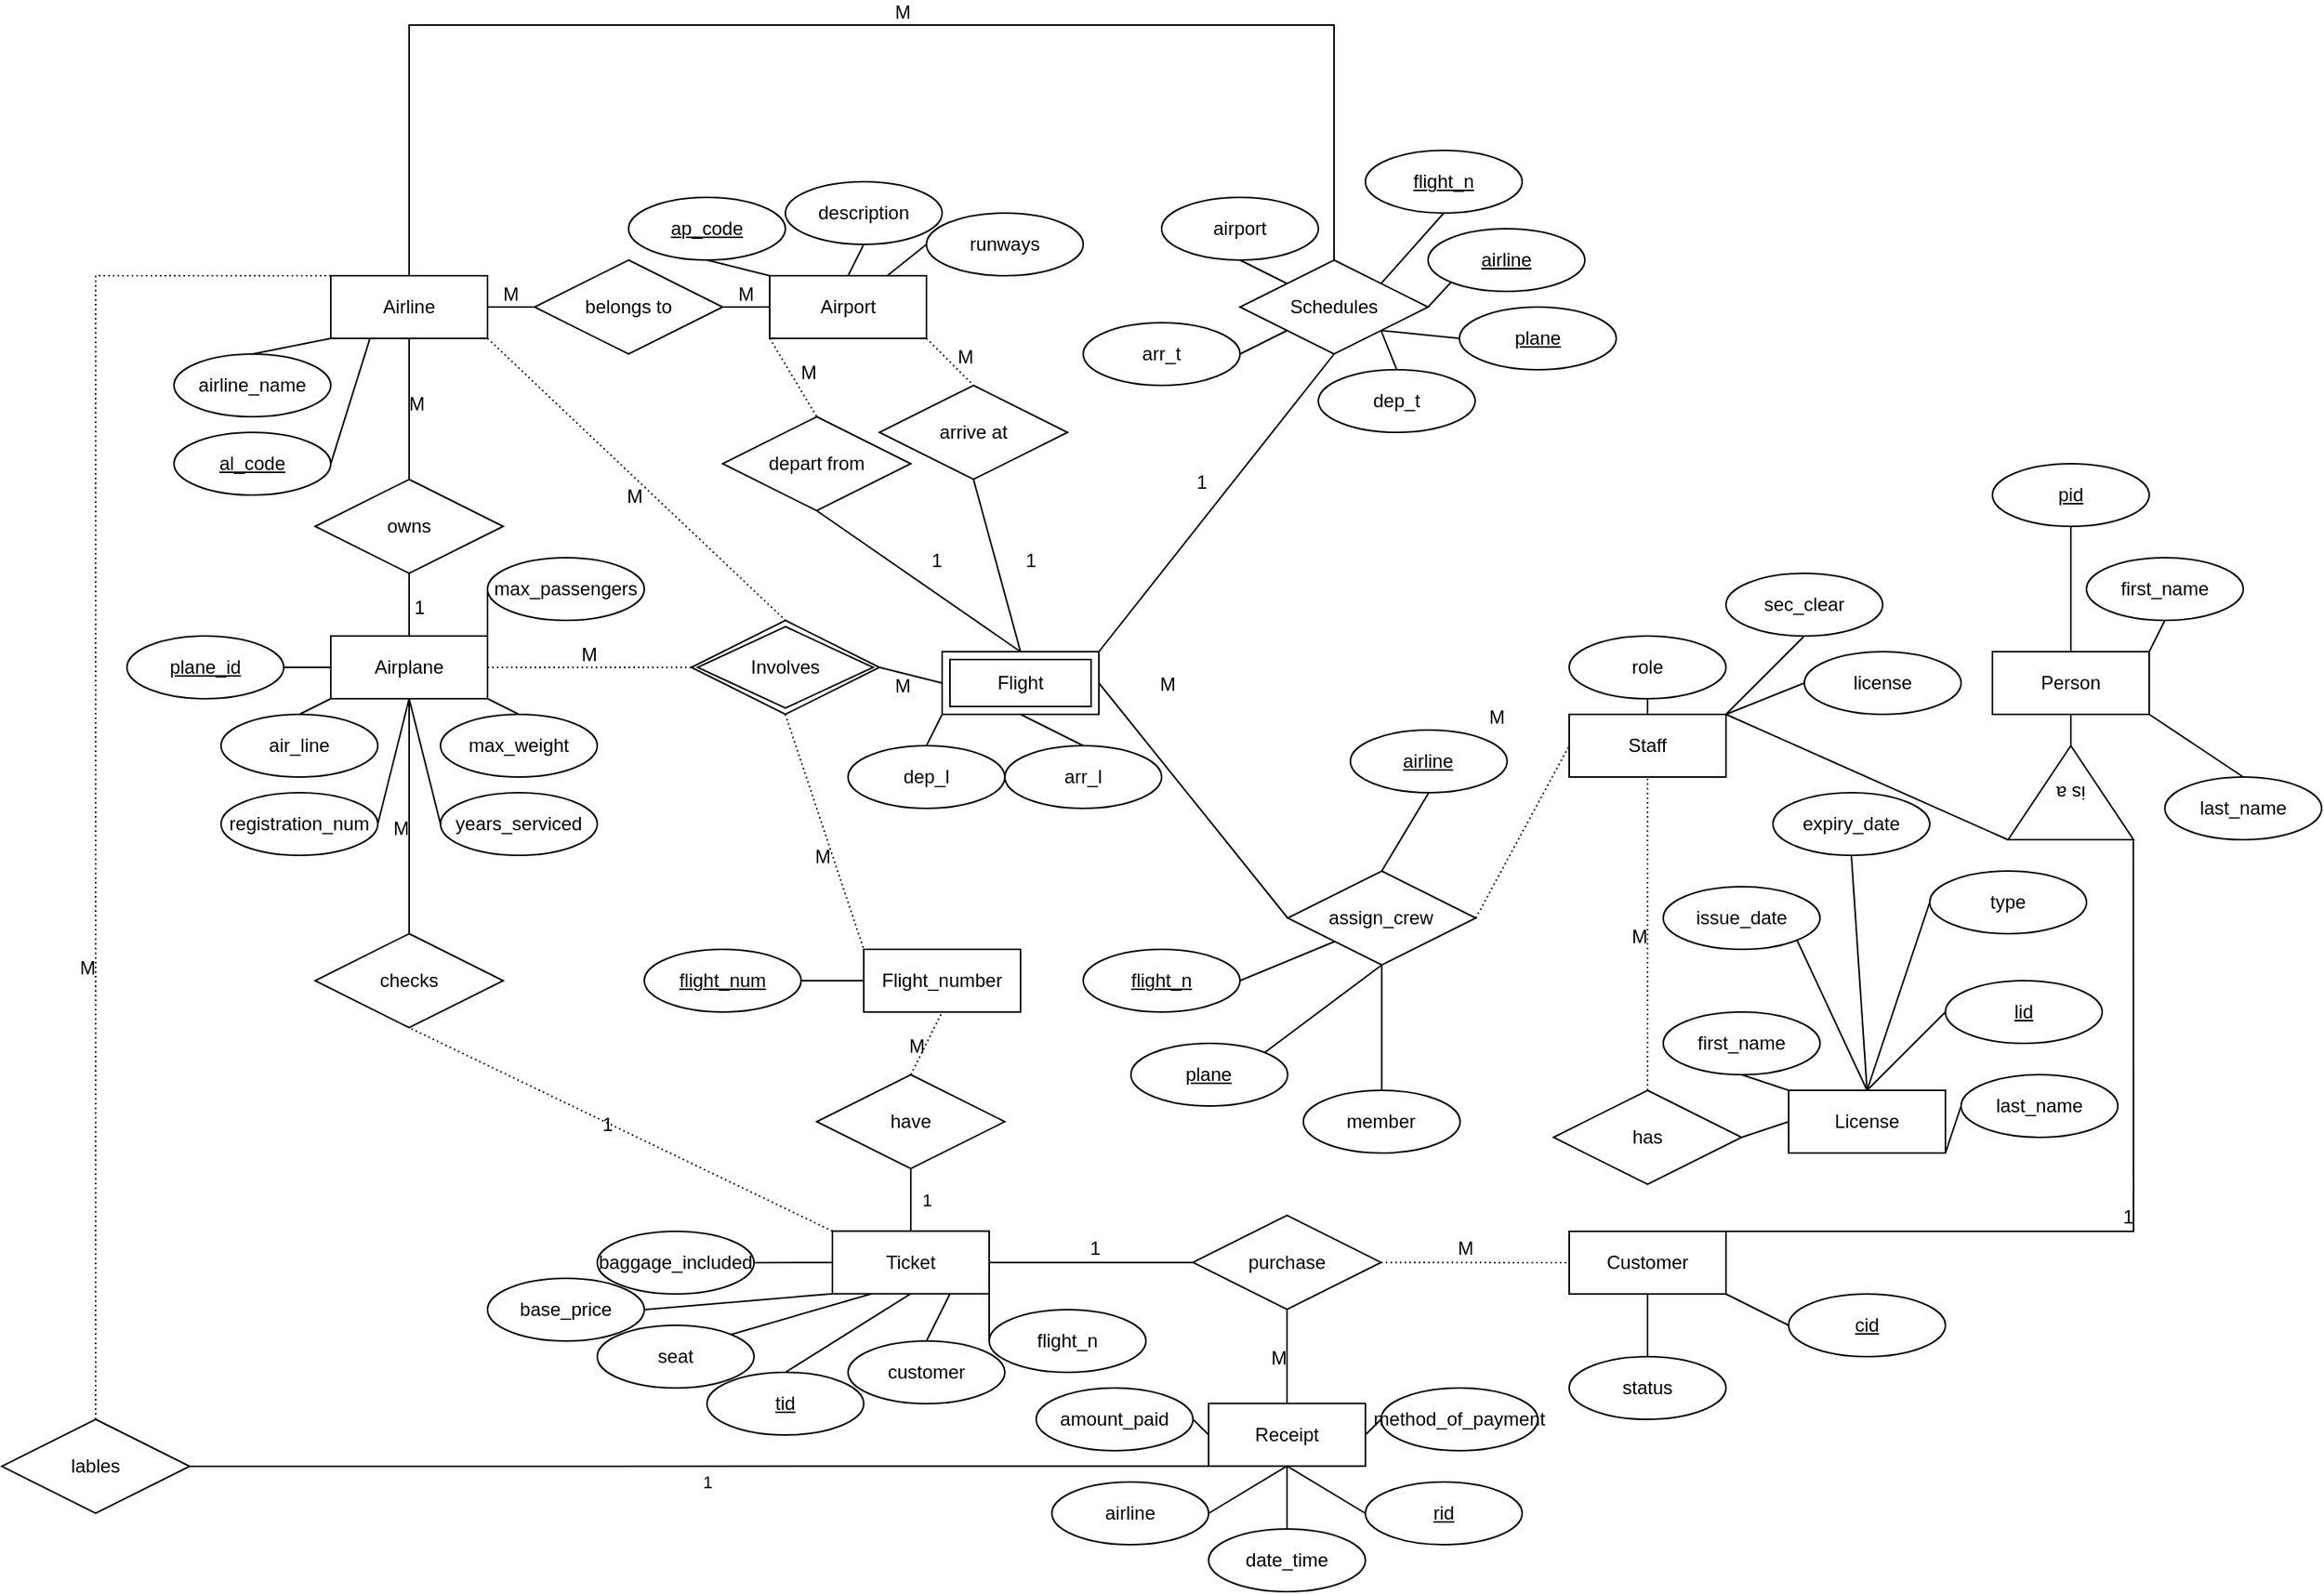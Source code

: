 <mxfile version="20.8.20" type="github">
  <diagram id="R2lEEEUBdFMjLlhIrx00" name="Page-1">
    <mxGraphModel dx="2585" dy="911" grid="1" gridSize="10" guides="1" tooltips="1" connect="1" arrows="1" fold="1" page="1" pageScale="1" pageWidth="850" pageHeight="1100" math="0" shadow="0" extFonts="Permanent Marker^https://fonts.googleapis.com/css?family=Permanent+Marker">
      <root>
        <mxCell id="0" />
        <mxCell id="1" parent="0" />
        <mxCell id="DPA5Kg4C4uu_E68mrYAT-11" value="Airline" style="whiteSpace=wrap;html=1;align=center;" vertex="1" parent="1">
          <mxGeometry x="-370" y="440" width="100" height="40" as="geometry" />
        </mxCell>
        <mxCell id="DPA5Kg4C4uu_E68mrYAT-13" value="Receipt" style="whiteSpace=wrap;html=1;align=center;" vertex="1" parent="1">
          <mxGeometry x="190" y="1159.85" width="100" height="40" as="geometry" />
        </mxCell>
        <mxCell id="DPA5Kg4C4uu_E68mrYAT-14" value="Airplane" style="whiteSpace=wrap;html=1;align=center;" vertex="1" parent="1">
          <mxGeometry x="-370" y="670" width="100" height="40" as="geometry" />
        </mxCell>
        <mxCell id="DPA5Kg4C4uu_E68mrYAT-15" value="Ticket" style="whiteSpace=wrap;html=1;align=center;" vertex="1" parent="1">
          <mxGeometry x="-50" y="1049.85" width="100" height="40" as="geometry" />
        </mxCell>
        <mxCell id="DPA5Kg4C4uu_E68mrYAT-17" value="Staff" style="whiteSpace=wrap;html=1;align=center;" vertex="1" parent="1">
          <mxGeometry x="420" y="720" width="100" height="40" as="geometry" />
        </mxCell>
        <mxCell id="DPA5Kg4C4uu_E68mrYAT-18" value="Person" style="whiteSpace=wrap;html=1;align=center;" vertex="1" parent="1">
          <mxGeometry x="690" y="680" width="100" height="40" as="geometry" />
        </mxCell>
        <mxCell id="DPA5Kg4C4uu_E68mrYAT-19" value="Customer" style="whiteSpace=wrap;html=1;align=center;" vertex="1" parent="1">
          <mxGeometry x="420" y="1050" width="100" height="40" as="geometry" />
        </mxCell>
        <mxCell id="DPA5Kg4C4uu_E68mrYAT-20" value="License" style="whiteSpace=wrap;html=1;align=center;" vertex="1" parent="1">
          <mxGeometry x="560" y="960" width="100" height="40" as="geometry" />
        </mxCell>
        <mxCell id="DPA5Kg4C4uu_E68mrYAT-21" value="is a" style="triangle;whiteSpace=wrap;html=1;direction=south;rotation=-180;" vertex="1" parent="1">
          <mxGeometry x="700" y="740" width="80" height="60" as="geometry" />
        </mxCell>
        <mxCell id="DPA5Kg4C4uu_E68mrYAT-22" value="" style="endArrow=none;html=1;rounded=0;exitX=0.5;exitY=1;exitDx=0;exitDy=0;entryX=1;entryY=0.5;entryDx=0;entryDy=0;" edge="1" parent="1" source="DPA5Kg4C4uu_E68mrYAT-18" target="DPA5Kg4C4uu_E68mrYAT-21">
          <mxGeometry relative="1" as="geometry">
            <mxPoint x="740" y="710" as="sourcePoint" />
            <mxPoint x="690" y="840" as="targetPoint" />
          </mxGeometry>
        </mxCell>
        <mxCell id="DPA5Kg4C4uu_E68mrYAT-23" value="" style="endArrow=none;html=1;rounded=0;exitX=1;exitY=0;exitDx=0;exitDy=0;entryX=-0.01;entryY=0.998;entryDx=0;entryDy=0;entryPerimeter=0;" edge="1" parent="1" source="DPA5Kg4C4uu_E68mrYAT-19" target="DPA5Kg4C4uu_E68mrYAT-21">
          <mxGeometry relative="1" as="geometry">
            <mxPoint x="540" y="898.89" as="sourcePoint" />
            <mxPoint x="700" y="898.89" as="targetPoint" />
            <Array as="points">
              <mxPoint x="780" y="1050" />
            </Array>
          </mxGeometry>
        </mxCell>
        <mxCell id="DPA5Kg4C4uu_E68mrYAT-27" value="" style="endArrow=none;html=1;rounded=0;entryX=1;entryY=0;entryDx=0;entryDy=0;exitX=0;exitY=-0.002;exitDx=0;exitDy=0;exitPerimeter=0;" edge="1" parent="1" source="DPA5Kg4C4uu_E68mrYAT-21" target="DPA5Kg4C4uu_E68mrYAT-17">
          <mxGeometry relative="1" as="geometry">
            <mxPoint x="790" y="719.05" as="sourcePoint" />
            <mxPoint x="950" y="719.05" as="targetPoint" />
          </mxGeometry>
        </mxCell>
        <mxCell id="DPA5Kg4C4uu_E68mrYAT-29" value="" style="endArrow=none;html=1;rounded=0;dashed=1;dashPattern=1 2;entryX=0.5;entryY=1;entryDx=0;entryDy=0;exitX=0.5;exitY=0;exitDx=0;exitDy=0;" edge="1" parent="1" source="DPA5Kg4C4uu_E68mrYAT-31" target="DPA5Kg4C4uu_E68mrYAT-17">
          <mxGeometry relative="1" as="geometry">
            <mxPoint x="90" y="990" as="sourcePoint" />
            <mxPoint x="250" y="990" as="targetPoint" />
          </mxGeometry>
        </mxCell>
        <mxCell id="DPA5Kg4C4uu_E68mrYAT-30" value="M" style="resizable=0;html=1;align=right;verticalAlign=bottom;" connectable="0" vertex="1" parent="DPA5Kg4C4uu_E68mrYAT-29">
          <mxGeometry x="1" relative="1" as="geometry">
            <mxPoint y="110" as="offset" />
          </mxGeometry>
        </mxCell>
        <mxCell id="DPA5Kg4C4uu_E68mrYAT-31" value="has" style="shape=rhombus;perimeter=rhombusPerimeter;whiteSpace=wrap;html=1;align=center;" vertex="1" parent="1">
          <mxGeometry x="410" y="960" width="120" height="60" as="geometry" />
        </mxCell>
        <mxCell id="DPA5Kg4C4uu_E68mrYAT-37" value="" style="endArrow=none;html=1;rounded=0;entryX=1;entryY=0.5;entryDx=0;entryDy=0;exitX=0;exitY=0.5;exitDx=0;exitDy=0;" edge="1" parent="1" source="DPA5Kg4C4uu_E68mrYAT-20" target="DPA5Kg4C4uu_E68mrYAT-31">
          <mxGeometry relative="1" as="geometry">
            <mxPoint x="170" y="1050" as="sourcePoint" />
            <mxPoint x="330" y="1050" as="targetPoint" />
          </mxGeometry>
        </mxCell>
        <mxCell id="DPA5Kg4C4uu_E68mrYAT-38" value="1" style="resizable=0;html=1;align=right;verticalAlign=bottom;" connectable="0" vertex="1" parent="DPA5Kg4C4uu_E68mrYAT-37">
          <mxGeometry x="1" relative="1" as="geometry">
            <mxPoint x="250" y="60" as="offset" />
          </mxGeometry>
        </mxCell>
        <mxCell id="DPA5Kg4C4uu_E68mrYAT-42" value="owns" style="shape=rhombus;perimeter=rhombusPerimeter;whiteSpace=wrap;html=1;align=center;" vertex="1" parent="1">
          <mxGeometry x="-380" y="570" width="120" height="60" as="geometry" />
        </mxCell>
        <mxCell id="DPA5Kg4C4uu_E68mrYAT-43" value="" style="endArrow=none;html=1;rounded=0;entryX=0.5;entryY=1;entryDx=0;entryDy=0;exitX=0.5;exitY=0;exitDx=0;exitDy=0;" edge="1" parent="1" source="DPA5Kg4C4uu_E68mrYAT-14" target="DPA5Kg4C4uu_E68mrYAT-42">
          <mxGeometry relative="1" as="geometry">
            <mxPoint x="140" y="680" as="sourcePoint" />
            <mxPoint x="-70" y="570" as="targetPoint" />
          </mxGeometry>
        </mxCell>
        <mxCell id="DPA5Kg4C4uu_E68mrYAT-44" value="1" style="resizable=0;html=1;align=right;verticalAlign=bottom;" connectable="0" vertex="1" parent="DPA5Kg4C4uu_E68mrYAT-43">
          <mxGeometry x="1" relative="1" as="geometry">
            <mxPoint x="10" y="30" as="offset" />
          </mxGeometry>
        </mxCell>
        <mxCell id="DPA5Kg4C4uu_E68mrYAT-47" value="" style="endArrow=none;html=1;rounded=0;exitX=1;exitY=0.5;exitDx=0;exitDy=0;entryX=0;entryY=0.5;entryDx=0;entryDy=0;" edge="1" parent="1" source="DPA5Kg4C4uu_E68mrYAT-195" target="DPA5Kg4C4uu_E68mrYAT-196">
          <mxGeometry relative="1" as="geometry">
            <mxPoint x="-60" y="70" as="sourcePoint" />
            <mxPoint x="100" y="70" as="targetPoint" />
          </mxGeometry>
        </mxCell>
        <mxCell id="DPA5Kg4C4uu_E68mrYAT-48" value="M" style="resizable=0;html=1;align=right;verticalAlign=bottom;" connectable="0" vertex="1" parent="DPA5Kg4C4uu_E68mrYAT-47">
          <mxGeometry x="1" relative="1" as="geometry">
            <mxPoint x="-10" as="offset" />
          </mxGeometry>
        </mxCell>
        <mxCell id="DPA5Kg4C4uu_E68mrYAT-54" value="" style="endArrow=none;html=1;rounded=0;entryX=0.5;entryY=0;entryDx=0;entryDy=0;exitX=0.5;exitY=1;exitDx=0;exitDy=0;" edge="1" parent="1" source="DPA5Kg4C4uu_E68mrYAT-11" target="DPA5Kg4C4uu_E68mrYAT-42">
          <mxGeometry relative="1" as="geometry">
            <mxPoint x="-480" y="530" as="sourcePoint" />
            <mxPoint x="-510" y="620" as="targetPoint" />
          </mxGeometry>
        </mxCell>
        <mxCell id="DPA5Kg4C4uu_E68mrYAT-55" value="M" style="resizable=0;html=1;align=right;verticalAlign=bottom;" connectable="0" vertex="1" parent="DPA5Kg4C4uu_E68mrYAT-54">
          <mxGeometry x="1" relative="1" as="geometry">
            <mxPoint x="10" y="-40" as="offset" />
          </mxGeometry>
        </mxCell>
        <mxCell id="DPA5Kg4C4uu_E68mrYAT-58" value="checks" style="shape=rhombus;perimeter=rhombusPerimeter;whiteSpace=wrap;html=1;align=center;" vertex="1" parent="1">
          <mxGeometry x="-380" y="860" width="120" height="60" as="geometry" />
        </mxCell>
        <mxCell id="DPA5Kg4C4uu_E68mrYAT-61" value="" style="endArrow=none;html=1;rounded=0;dashed=1;dashPattern=1 2;entryX=0.5;entryY=1;entryDx=0;entryDy=0;exitX=0;exitY=0;exitDx=0;exitDy=0;" edge="1" parent="1" source="DPA5Kg4C4uu_E68mrYAT-15" target="DPA5Kg4C4uu_E68mrYAT-58">
          <mxGeometry relative="1" as="geometry">
            <mxPoint x="120" y="940" as="sourcePoint" />
            <mxPoint x="90" y="810" as="targetPoint" />
          </mxGeometry>
        </mxCell>
        <mxCell id="DPA5Kg4C4uu_E68mrYAT-62" value="1" style="resizable=0;html=1;align=right;verticalAlign=bottom;" connectable="0" vertex="1" parent="DPA5Kg4C4uu_E68mrYAT-61">
          <mxGeometry x="1" relative="1" as="geometry">
            <mxPoint x="130" y="70" as="offset" />
          </mxGeometry>
        </mxCell>
        <mxCell id="DPA5Kg4C4uu_E68mrYAT-64" value="" style="endArrow=none;html=1;rounded=0;entryX=0.5;entryY=1;entryDx=0;entryDy=0;exitX=0.5;exitY=0;exitDx=0;exitDy=0;" edge="1" parent="1" source="DPA5Kg4C4uu_E68mrYAT-58" target="DPA5Kg4C4uu_E68mrYAT-14">
          <mxGeometry relative="1" as="geometry">
            <mxPoint x="110" y="420" as="sourcePoint" />
            <mxPoint x="-85" y="590" as="targetPoint" />
          </mxGeometry>
        </mxCell>
        <mxCell id="DPA5Kg4C4uu_E68mrYAT-65" value="M" style="resizable=0;html=1;align=right;verticalAlign=bottom;" connectable="0" vertex="1" parent="DPA5Kg4C4uu_E68mrYAT-64">
          <mxGeometry x="1" relative="1" as="geometry">
            <mxPoint y="91" as="offset" />
          </mxGeometry>
        </mxCell>
        <mxCell id="DPA5Kg4C4uu_E68mrYAT-86" value="purchase" style="shape=rhombus;perimeter=rhombusPerimeter;whiteSpace=wrap;html=1;align=center;" vertex="1" parent="1">
          <mxGeometry x="180" y="1039.85" width="120" height="60" as="geometry" />
        </mxCell>
        <mxCell id="DPA5Kg4C4uu_E68mrYAT-89" value="" style="endArrow=none;html=1;rounded=0;dashed=1;dashPattern=1 2;exitX=1;exitY=0.5;exitDx=0;exitDy=0;entryX=0;entryY=0.5;entryDx=0;entryDy=0;" edge="1" parent="1" source="DPA5Kg4C4uu_E68mrYAT-86" target="DPA5Kg4C4uu_E68mrYAT-19">
          <mxGeometry relative="1" as="geometry">
            <mxPoint x="450" y="1180" as="sourcePoint" />
            <mxPoint x="530" y="1130" as="targetPoint" />
          </mxGeometry>
        </mxCell>
        <mxCell id="DPA5Kg4C4uu_E68mrYAT-90" value="M" style="resizable=0;html=1;align=right;verticalAlign=bottom;" connectable="0" vertex="1" parent="DPA5Kg4C4uu_E68mrYAT-89">
          <mxGeometry x="1" relative="1" as="geometry">
            <mxPoint x="-60" as="offset" />
          </mxGeometry>
        </mxCell>
        <mxCell id="DPA5Kg4C4uu_E68mrYAT-91" value="" style="endArrow=none;html=1;rounded=0;exitX=0.5;exitY=1;exitDx=0;exitDy=0;entryX=0.5;entryY=0;entryDx=0;entryDy=0;" edge="1" parent="1" source="DPA5Kg4C4uu_E68mrYAT-86" target="DPA5Kg4C4uu_E68mrYAT-13">
          <mxGeometry relative="1" as="geometry">
            <mxPoint x="-190" y="1009.85" as="sourcePoint" />
            <mxPoint x="-190" y="1049.85" as="targetPoint" />
          </mxGeometry>
        </mxCell>
        <mxCell id="DPA5Kg4C4uu_E68mrYAT-92" value="M" style="resizable=0;html=1;align=right;verticalAlign=bottom;" connectable="0" vertex="1" parent="DPA5Kg4C4uu_E68mrYAT-91">
          <mxGeometry x="1" relative="1" as="geometry">
            <mxPoint y="-20" as="offset" />
          </mxGeometry>
        </mxCell>
        <mxCell id="DPA5Kg4C4uu_E68mrYAT-99" value="" style="endArrow=none;html=1;rounded=0;exitX=0;exitY=0.5;exitDx=0;exitDy=0;entryX=1;entryY=0.5;entryDx=0;entryDy=0;" edge="1" parent="1" source="DPA5Kg4C4uu_E68mrYAT-195" target="DPA5Kg4C4uu_E68mrYAT-11">
          <mxGeometry relative="1" as="geometry">
            <mxPoint x="290" y="-100" as="sourcePoint" />
            <mxPoint x="-490" y="120" as="targetPoint" />
          </mxGeometry>
        </mxCell>
        <mxCell id="DPA5Kg4C4uu_E68mrYAT-100" value="M" style="resizable=0;html=1;align=right;verticalAlign=bottom;" connectable="0" vertex="1" parent="DPA5Kg4C4uu_E68mrYAT-99">
          <mxGeometry x="1" relative="1" as="geometry">
            <mxPoint x="20" as="offset" />
          </mxGeometry>
        </mxCell>
        <mxCell id="DPA5Kg4C4uu_E68mrYAT-114" value="lid" style="ellipse;whiteSpace=wrap;html=1;align=center;fontStyle=4;" vertex="1" parent="1">
          <mxGeometry x="660" y="890" width="100" height="40" as="geometry" />
        </mxCell>
        <mxCell id="DPA5Kg4C4uu_E68mrYAT-115" value="pid" style="ellipse;whiteSpace=wrap;html=1;align=center;fontStyle=4;" vertex="1" parent="1">
          <mxGeometry x="690" y="560" width="100" height="40" as="geometry" />
        </mxCell>
        <mxCell id="DPA5Kg4C4uu_E68mrYAT-116" value="first_name" style="ellipse;whiteSpace=wrap;html=1;align=center;" vertex="1" parent="1">
          <mxGeometry x="480" y="910" width="100" height="40" as="geometry" />
        </mxCell>
        <mxCell id="DPA5Kg4C4uu_E68mrYAT-117" value="last_name" style="ellipse;whiteSpace=wrap;html=1;align=center;" vertex="1" parent="1">
          <mxGeometry x="670" y="950" width="100" height="40" as="geometry" />
        </mxCell>
        <mxCell id="DPA5Kg4C4uu_E68mrYAT-118" value="type" style="ellipse;whiteSpace=wrap;html=1;align=center;" vertex="1" parent="1">
          <mxGeometry x="650" y="820" width="100" height="40" as="geometry" />
        </mxCell>
        <mxCell id="DPA5Kg4C4uu_E68mrYAT-119" value="expiry_date" style="ellipse;whiteSpace=wrap;html=1;align=center;" vertex="1" parent="1">
          <mxGeometry x="550" y="770" width="100" height="40" as="geometry" />
        </mxCell>
        <mxCell id="DPA5Kg4C4uu_E68mrYAT-120" value="issue_date" style="ellipse;whiteSpace=wrap;html=1;align=center;" vertex="1" parent="1">
          <mxGeometry x="480" y="830" width="100" height="40" as="geometry" />
        </mxCell>
        <mxCell id="DPA5Kg4C4uu_E68mrYAT-121" value="" style="endArrow=none;html=1;rounded=0;entryX=0.5;entryY=0;entryDx=0;entryDy=0;exitX=1;exitY=1;exitDx=0;exitDy=0;" edge="1" parent="1" source="DPA5Kg4C4uu_E68mrYAT-120" target="DPA5Kg4C4uu_E68mrYAT-20">
          <mxGeometry relative="1" as="geometry">
            <mxPoint x="530" y="870" as="sourcePoint" />
            <mxPoint x="440" y="870" as="targetPoint" />
          </mxGeometry>
        </mxCell>
        <mxCell id="DPA5Kg4C4uu_E68mrYAT-122" value="" style="endArrow=none;html=1;rounded=0;exitX=0.5;exitY=1;exitDx=0;exitDy=0;entryX=0.5;entryY=0;entryDx=0;entryDy=0;" edge="1" parent="1" source="DPA5Kg4C4uu_E68mrYAT-119" target="DPA5Kg4C4uu_E68mrYAT-20">
          <mxGeometry relative="1" as="geometry">
            <mxPoint x="280" y="870" as="sourcePoint" />
            <mxPoint x="440" y="870" as="targetPoint" />
          </mxGeometry>
        </mxCell>
        <mxCell id="DPA5Kg4C4uu_E68mrYAT-123" value="" style="endArrow=none;html=1;rounded=0;exitX=0.5;exitY=1;exitDx=0;exitDy=0;entryX=0;entryY=0;entryDx=0;entryDy=0;" edge="1" parent="1" source="DPA5Kg4C4uu_E68mrYAT-116" target="DPA5Kg4C4uu_E68mrYAT-20">
          <mxGeometry relative="1" as="geometry">
            <mxPoint x="280" y="870" as="sourcePoint" />
            <mxPoint x="440" y="870" as="targetPoint" />
          </mxGeometry>
        </mxCell>
        <mxCell id="DPA5Kg4C4uu_E68mrYAT-124" value="" style="endArrow=none;html=1;rounded=0;exitX=0;exitY=0.5;exitDx=0;exitDy=0;entryX=0.5;entryY=0;entryDx=0;entryDy=0;" edge="1" parent="1" source="DPA5Kg4C4uu_E68mrYAT-118" target="DPA5Kg4C4uu_E68mrYAT-20">
          <mxGeometry relative="1" as="geometry">
            <mxPoint x="280" y="870" as="sourcePoint" />
            <mxPoint x="440" y="870" as="targetPoint" />
          </mxGeometry>
        </mxCell>
        <mxCell id="DPA5Kg4C4uu_E68mrYAT-125" value="" style="endArrow=none;html=1;rounded=0;exitX=0;exitY=0.5;exitDx=0;exitDy=0;entryX=0.5;entryY=0;entryDx=0;entryDy=0;" edge="1" parent="1" source="DPA5Kg4C4uu_E68mrYAT-114" target="DPA5Kg4C4uu_E68mrYAT-20">
          <mxGeometry relative="1" as="geometry">
            <mxPoint x="280" y="870" as="sourcePoint" />
            <mxPoint x="440" y="870" as="targetPoint" />
          </mxGeometry>
        </mxCell>
        <mxCell id="DPA5Kg4C4uu_E68mrYAT-126" value="" style="endArrow=none;html=1;rounded=0;entryX=0;entryY=0.5;entryDx=0;entryDy=0;exitX=1;exitY=1;exitDx=0;exitDy=0;" edge="1" parent="1" source="DPA5Kg4C4uu_E68mrYAT-20" target="DPA5Kg4C4uu_E68mrYAT-117">
          <mxGeometry relative="1" as="geometry">
            <mxPoint x="280" y="870" as="sourcePoint" />
            <mxPoint x="440" y="870" as="targetPoint" />
          </mxGeometry>
        </mxCell>
        <mxCell id="DPA5Kg4C4uu_E68mrYAT-127" value="" style="endArrow=none;html=1;rounded=0;entryX=0.5;entryY=0;entryDx=0;entryDy=0;exitX=0.5;exitY=1;exitDx=0;exitDy=0;" edge="1" parent="1" source="DPA5Kg4C4uu_E68mrYAT-115" target="DPA5Kg4C4uu_E68mrYAT-18">
          <mxGeometry relative="1" as="geometry">
            <mxPoint x="280" y="820" as="sourcePoint" />
            <mxPoint x="440" y="820" as="targetPoint" />
          </mxGeometry>
        </mxCell>
        <mxCell id="DPA5Kg4C4uu_E68mrYAT-128" value="first_name" style="ellipse;whiteSpace=wrap;html=1;align=center;" vertex="1" parent="1">
          <mxGeometry x="750" y="620" width="100" height="40" as="geometry" />
        </mxCell>
        <mxCell id="DPA5Kg4C4uu_E68mrYAT-129" value="last_name" style="ellipse;whiteSpace=wrap;html=1;align=center;" vertex="1" parent="1">
          <mxGeometry x="800" y="760" width="100" height="40" as="geometry" />
        </mxCell>
        <mxCell id="DPA5Kg4C4uu_E68mrYAT-130" value="" style="endArrow=none;html=1;rounded=0;entryX=0.5;entryY=1;entryDx=0;entryDy=0;exitX=1;exitY=0;exitDx=0;exitDy=0;" edge="1" parent="1" source="DPA5Kg4C4uu_E68mrYAT-18" target="DPA5Kg4C4uu_E68mrYAT-128">
          <mxGeometry relative="1" as="geometry">
            <mxPoint x="775" y="594" as="sourcePoint" />
            <mxPoint x="440" y="720" as="targetPoint" />
          </mxGeometry>
        </mxCell>
        <mxCell id="DPA5Kg4C4uu_E68mrYAT-131" value="" style="endArrow=none;html=1;rounded=0;entryX=1;entryY=1;entryDx=0;entryDy=0;exitX=0.5;exitY=0;exitDx=0;exitDy=0;" edge="1" parent="1" source="DPA5Kg4C4uu_E68mrYAT-129" target="DPA5Kg4C4uu_E68mrYAT-18">
          <mxGeometry relative="1" as="geometry">
            <mxPoint x="870" y="740" as="sourcePoint" />
            <mxPoint x="440" y="720" as="targetPoint" />
          </mxGeometry>
        </mxCell>
        <mxCell id="DPA5Kg4C4uu_E68mrYAT-132" value="cid" style="ellipse;whiteSpace=wrap;html=1;align=center;fontStyle=4;" vertex="1" parent="1">
          <mxGeometry x="560" y="1090" width="100" height="40" as="geometry" />
        </mxCell>
        <mxCell id="DPA5Kg4C4uu_E68mrYAT-133" value="status" style="ellipse;whiteSpace=wrap;html=1;align=center;" vertex="1" parent="1">
          <mxGeometry x="420" y="1130" width="100" height="40" as="geometry" />
        </mxCell>
        <mxCell id="DPA5Kg4C4uu_E68mrYAT-134" value="" style="endArrow=none;html=1;rounded=0;entryX=0.5;entryY=1;entryDx=0;entryDy=0;exitX=0.5;exitY=0;exitDx=0;exitDy=0;" edge="1" parent="1" source="DPA5Kg4C4uu_E68mrYAT-133" target="DPA5Kg4C4uu_E68mrYAT-19">
          <mxGeometry relative="1" as="geometry">
            <mxPoint x="280" y="1110" as="sourcePoint" />
            <mxPoint x="440" y="1110" as="targetPoint" />
          </mxGeometry>
        </mxCell>
        <mxCell id="DPA5Kg4C4uu_E68mrYAT-135" value="" style="endArrow=none;html=1;rounded=0;entryX=1;entryY=1;entryDx=0;entryDy=0;exitX=0;exitY=0.5;exitDx=0;exitDy=0;" edge="1" parent="1" source="DPA5Kg4C4uu_E68mrYAT-132" target="DPA5Kg4C4uu_E68mrYAT-19">
          <mxGeometry relative="1" as="geometry">
            <mxPoint x="290" y="1110" as="sourcePoint" />
            <mxPoint x="450" y="1110" as="targetPoint" />
          </mxGeometry>
        </mxCell>
        <mxCell id="DPA5Kg4C4uu_E68mrYAT-136" value="rid" style="ellipse;whiteSpace=wrap;html=1;align=center;fontStyle=4;" vertex="1" parent="1">
          <mxGeometry x="290" y="1210" width="100" height="40" as="geometry" />
        </mxCell>
        <mxCell id="DPA5Kg4C4uu_E68mrYAT-138" value="date_time" style="ellipse;whiteSpace=wrap;html=1;align=center;" vertex="1" parent="1">
          <mxGeometry x="190" y="1240" width="100" height="40" as="geometry" />
        </mxCell>
        <mxCell id="DPA5Kg4C4uu_E68mrYAT-139" value="airline" style="ellipse;whiteSpace=wrap;html=1;align=center;" vertex="1" parent="1">
          <mxGeometry x="90" y="1210" width="100" height="40" as="geometry" />
        </mxCell>
        <mxCell id="DPA5Kg4C4uu_E68mrYAT-140" value="amount_paid" style="ellipse;whiteSpace=wrap;html=1;align=center;" vertex="1" parent="1">
          <mxGeometry x="80" y="1150" width="100" height="40" as="geometry" />
        </mxCell>
        <mxCell id="DPA5Kg4C4uu_E68mrYAT-141" value="method_of_payment" style="ellipse;whiteSpace=wrap;html=1;align=center;" vertex="1" parent="1">
          <mxGeometry x="300" y="1150" width="100" height="40" as="geometry" />
        </mxCell>
        <mxCell id="DPA5Kg4C4uu_E68mrYAT-142" value="" style="endArrow=none;html=1;rounded=0;exitX=1;exitY=0.5;exitDx=0;exitDy=0;entryX=0;entryY=0.5;entryDx=0;entryDy=0;" edge="1" parent="1" source="DPA5Kg4C4uu_E68mrYAT-140" target="DPA5Kg4C4uu_E68mrYAT-13">
          <mxGeometry relative="1" as="geometry">
            <mxPoint x="290" y="1110" as="sourcePoint" />
            <mxPoint x="450" y="1110" as="targetPoint" />
          </mxGeometry>
        </mxCell>
        <mxCell id="DPA5Kg4C4uu_E68mrYAT-143" value="" style="endArrow=none;html=1;rounded=0;exitX=1;exitY=0.5;exitDx=0;exitDy=0;entryX=0.5;entryY=1;entryDx=0;entryDy=0;" edge="1" parent="1" source="DPA5Kg4C4uu_E68mrYAT-139" target="DPA5Kg4C4uu_E68mrYAT-13">
          <mxGeometry relative="1" as="geometry">
            <mxPoint x="290" y="1110" as="sourcePoint" />
            <mxPoint x="450" y="1110" as="targetPoint" />
          </mxGeometry>
        </mxCell>
        <mxCell id="DPA5Kg4C4uu_E68mrYAT-144" value="" style="endArrow=none;html=1;rounded=0;exitX=0.5;exitY=0;exitDx=0;exitDy=0;entryX=0.5;entryY=1;entryDx=0;entryDy=0;" edge="1" parent="1" source="DPA5Kg4C4uu_E68mrYAT-138" target="DPA5Kg4C4uu_E68mrYAT-13">
          <mxGeometry relative="1" as="geometry">
            <mxPoint x="290" y="1110" as="sourcePoint" />
            <mxPoint x="450" y="1110" as="targetPoint" />
          </mxGeometry>
        </mxCell>
        <mxCell id="DPA5Kg4C4uu_E68mrYAT-145" value="" style="endArrow=none;html=1;rounded=0;exitX=0;exitY=0.5;exitDx=0;exitDy=0;entryX=0.5;entryY=1;entryDx=0;entryDy=0;" edge="1" parent="1" source="DPA5Kg4C4uu_E68mrYAT-136" target="DPA5Kg4C4uu_E68mrYAT-13">
          <mxGeometry relative="1" as="geometry">
            <mxPoint x="290" y="1110" as="sourcePoint" />
            <mxPoint x="450" y="1110" as="targetPoint" />
          </mxGeometry>
        </mxCell>
        <mxCell id="DPA5Kg4C4uu_E68mrYAT-146" value="" style="endArrow=none;html=1;rounded=0;exitX=0;exitY=0.5;exitDx=0;exitDy=0;entryX=1;entryY=0.5;entryDx=0;entryDy=0;" edge="1" parent="1" source="DPA5Kg4C4uu_E68mrYAT-141" target="DPA5Kg4C4uu_E68mrYAT-13">
          <mxGeometry relative="1" as="geometry">
            <mxPoint x="290" y="1110" as="sourcePoint" />
            <mxPoint x="450" y="1110" as="targetPoint" />
          </mxGeometry>
        </mxCell>
        <mxCell id="DPA5Kg4C4uu_E68mrYAT-147" value="license" style="ellipse;whiteSpace=wrap;html=1;align=center;" vertex="1" parent="1">
          <mxGeometry x="570" y="680" width="100" height="40" as="geometry" />
        </mxCell>
        <mxCell id="DPA5Kg4C4uu_E68mrYAT-149" value="sec_clear" style="ellipse;whiteSpace=wrap;html=1;align=center;" vertex="1" parent="1">
          <mxGeometry x="520" y="630" width="100" height="40" as="geometry" />
        </mxCell>
        <mxCell id="DPA5Kg4C4uu_E68mrYAT-150" value="role" style="ellipse;whiteSpace=wrap;html=1;align=center;" vertex="1" parent="1">
          <mxGeometry x="420" y="670" width="100" height="40" as="geometry" />
        </mxCell>
        <mxCell id="DPA5Kg4C4uu_E68mrYAT-151" value="" style="endArrow=none;html=1;rounded=0;exitX=0.5;exitY=1;exitDx=0;exitDy=0;entryX=0.5;entryY=0;entryDx=0;entryDy=0;" edge="1" parent="1" source="DPA5Kg4C4uu_E68mrYAT-150" target="DPA5Kg4C4uu_E68mrYAT-17">
          <mxGeometry relative="1" as="geometry">
            <mxPoint x="290" y="860" as="sourcePoint" />
            <mxPoint x="450" y="860" as="targetPoint" />
          </mxGeometry>
        </mxCell>
        <mxCell id="DPA5Kg4C4uu_E68mrYAT-152" value="" style="endArrow=none;html=1;rounded=0;exitX=0.5;exitY=1;exitDx=0;exitDy=0;entryX=1;entryY=0;entryDx=0;entryDy=0;" edge="1" parent="1" source="DPA5Kg4C4uu_E68mrYAT-149" target="DPA5Kg4C4uu_E68mrYAT-17">
          <mxGeometry relative="1" as="geometry">
            <mxPoint x="290" y="860" as="sourcePoint" />
            <mxPoint x="450" y="860" as="targetPoint" />
          </mxGeometry>
        </mxCell>
        <mxCell id="DPA5Kg4C4uu_E68mrYAT-153" value="" style="endArrow=none;html=1;rounded=0;exitX=0;exitY=0.5;exitDx=0;exitDy=0;entryX=1;entryY=0;entryDx=0;entryDy=0;" edge="1" parent="1" source="DPA5Kg4C4uu_E68mrYAT-147" target="DPA5Kg4C4uu_E68mrYAT-17">
          <mxGeometry relative="1" as="geometry">
            <mxPoint x="290" y="860" as="sourcePoint" />
            <mxPoint x="450" y="860" as="targetPoint" />
          </mxGeometry>
        </mxCell>
        <mxCell id="DPA5Kg4C4uu_E68mrYAT-154" value="" style="endArrow=none;html=1;rounded=0;entryX=1;entryY=0.5;entryDx=0;entryDy=0;exitX=0;exitY=0.5;exitDx=0;exitDy=0;" edge="1" parent="1" source="DPA5Kg4C4uu_E68mrYAT-86" target="DPA5Kg4C4uu_E68mrYAT-15">
          <mxGeometry relative="1" as="geometry">
            <mxPoint x="240" y="880" as="sourcePoint" />
            <mxPoint x="280" y="785" as="targetPoint" />
          </mxGeometry>
        </mxCell>
        <mxCell id="DPA5Kg4C4uu_E68mrYAT-155" value="1" style="resizable=0;html=1;align=right;verticalAlign=bottom;" connectable="0" vertex="1" parent="DPA5Kg4C4uu_E68mrYAT-154">
          <mxGeometry x="1" relative="1" as="geometry">
            <mxPoint x="71" as="offset" />
          </mxGeometry>
        </mxCell>
        <mxCell id="DPA5Kg4C4uu_E68mrYAT-156" value="tid" style="ellipse;whiteSpace=wrap;html=1;align=center;fontStyle=4;" vertex="1" parent="1">
          <mxGeometry x="-130" y="1140" width="100" height="40" as="geometry" />
        </mxCell>
        <mxCell id="DPA5Kg4C4uu_E68mrYAT-157" value="flight_n" style="ellipse;whiteSpace=wrap;html=1;align=center;" vertex="1" parent="1">
          <mxGeometry x="50" y="1100" width="100" height="40" as="geometry" />
        </mxCell>
        <mxCell id="DPA5Kg4C4uu_E68mrYAT-158" value="customer" style="ellipse;whiteSpace=wrap;html=1;align=center;" vertex="1" parent="1">
          <mxGeometry x="-40" y="1120" width="100" height="40" as="geometry" />
        </mxCell>
        <mxCell id="DPA5Kg4C4uu_E68mrYAT-159" value="seat" style="ellipse;whiteSpace=wrap;html=1;align=center;" vertex="1" parent="1">
          <mxGeometry x="-200" y="1110" width="100" height="40" as="geometry" />
        </mxCell>
        <mxCell id="DPA5Kg4C4uu_E68mrYAT-160" value="baggage_included" style="ellipse;whiteSpace=wrap;html=1;align=center;" vertex="1" parent="1">
          <mxGeometry x="-200" y="1050" width="100" height="40" as="geometry" />
        </mxCell>
        <mxCell id="DPA5Kg4C4uu_E68mrYAT-161" value="" style="endArrow=none;html=1;rounded=0;exitX=1;exitY=1;exitDx=0;exitDy=0;entryX=0;entryY=0.5;entryDx=0;entryDy=0;" edge="1" parent="1" source="DPA5Kg4C4uu_E68mrYAT-15" target="DPA5Kg4C4uu_E68mrYAT-157">
          <mxGeometry relative="1" as="geometry">
            <mxPoint x="290" y="1140" as="sourcePoint" />
            <mxPoint x="450" y="1140" as="targetPoint" />
          </mxGeometry>
        </mxCell>
        <mxCell id="DPA5Kg4C4uu_E68mrYAT-162" value="" style="endArrow=none;html=1;rounded=0;exitX=0.5;exitY=1;exitDx=0;exitDy=0;entryX=0.5;entryY=0;entryDx=0;entryDy=0;" edge="1" parent="1" source="DPA5Kg4C4uu_E68mrYAT-15" target="DPA5Kg4C4uu_E68mrYAT-156">
          <mxGeometry relative="1" as="geometry">
            <mxPoint x="290" y="1140" as="sourcePoint" />
            <mxPoint x="450" y="1140" as="targetPoint" />
          </mxGeometry>
        </mxCell>
        <mxCell id="DPA5Kg4C4uu_E68mrYAT-163" value="" style="endArrow=none;html=1;rounded=0;exitX=0.25;exitY=1;exitDx=0;exitDy=0;entryX=1;entryY=0;entryDx=0;entryDy=0;" edge="1" parent="1" source="DPA5Kg4C4uu_E68mrYAT-15" target="DPA5Kg4C4uu_E68mrYAT-159">
          <mxGeometry relative="1" as="geometry">
            <mxPoint x="290" y="1140" as="sourcePoint" />
            <mxPoint x="450" y="1140" as="targetPoint" />
          </mxGeometry>
        </mxCell>
        <mxCell id="DPA5Kg4C4uu_E68mrYAT-165" value="" style="endArrow=none;html=1;rounded=0;exitX=0;exitY=0.5;exitDx=0;exitDy=0;entryX=1;entryY=0.5;entryDx=0;entryDy=0;" edge="1" parent="1" source="DPA5Kg4C4uu_E68mrYAT-15" target="DPA5Kg4C4uu_E68mrYAT-160">
          <mxGeometry relative="1" as="geometry">
            <mxPoint x="290" y="1140" as="sourcePoint" />
            <mxPoint x="450" y="1140" as="targetPoint" />
          </mxGeometry>
        </mxCell>
        <mxCell id="DPA5Kg4C4uu_E68mrYAT-166" value="base_price" style="ellipse;whiteSpace=wrap;html=1;align=center;" vertex="1" parent="1">
          <mxGeometry x="-270" y="1080" width="100" height="40" as="geometry" />
        </mxCell>
        <mxCell id="DPA5Kg4C4uu_E68mrYAT-168" value="" style="endArrow=none;html=1;rounded=0;exitX=1;exitY=0.5;exitDx=0;exitDy=0;entryX=0;entryY=1;entryDx=0;entryDy=0;" edge="1" parent="1" source="DPA5Kg4C4uu_E68mrYAT-166" target="DPA5Kg4C4uu_E68mrYAT-15">
          <mxGeometry relative="1" as="geometry">
            <mxPoint x="160" y="970" as="sourcePoint" />
            <mxPoint x="320" y="970" as="targetPoint" />
          </mxGeometry>
        </mxCell>
        <mxCell id="DPA5Kg4C4uu_E68mrYAT-169" value="" style="endArrow=none;html=1;rounded=0;exitX=0.75;exitY=1;exitDx=0;exitDy=0;entryX=0.5;entryY=0;entryDx=0;entryDy=0;" edge="1" parent="1" source="DPA5Kg4C4uu_E68mrYAT-15" target="DPA5Kg4C4uu_E68mrYAT-158">
          <mxGeometry relative="1" as="geometry">
            <mxPoint x="160" y="970" as="sourcePoint" />
            <mxPoint x="320" y="970" as="targetPoint" />
          </mxGeometry>
        </mxCell>
        <mxCell id="DPA5Kg4C4uu_E68mrYAT-170" value="plane_id" style="ellipse;whiteSpace=wrap;html=1;align=center;fontStyle=4;" vertex="1" parent="1">
          <mxGeometry x="-500" y="670" width="100" height="40" as="geometry" />
        </mxCell>
        <mxCell id="DPA5Kg4C4uu_E68mrYAT-171" value="registration_num" style="ellipse;whiteSpace=wrap;html=1;align=center;" vertex="1" parent="1">
          <mxGeometry x="-440" y="770" width="100" height="40" as="geometry" />
        </mxCell>
        <mxCell id="DPA5Kg4C4uu_E68mrYAT-172" value="air_line" style="ellipse;whiteSpace=wrap;html=1;align=center;" vertex="1" parent="1">
          <mxGeometry x="-440" y="720" width="100" height="40" as="geometry" />
        </mxCell>
        <mxCell id="DPA5Kg4C4uu_E68mrYAT-173" value="years_serviced" style="ellipse;whiteSpace=wrap;html=1;align=center;" vertex="1" parent="1">
          <mxGeometry x="-300" y="770" width="100" height="40" as="geometry" />
        </mxCell>
        <mxCell id="DPA5Kg4C4uu_E68mrYAT-174" value="max_passengers" style="ellipse;whiteSpace=wrap;html=1;align=center;" vertex="1" parent="1">
          <mxGeometry x="-270" y="620" width="100" height="40" as="geometry" />
        </mxCell>
        <mxCell id="DPA5Kg4C4uu_E68mrYAT-175" value="max_weight" style="ellipse;whiteSpace=wrap;html=1;align=center;" vertex="1" parent="1">
          <mxGeometry x="-300" y="720" width="100" height="40" as="geometry" />
        </mxCell>
        <mxCell id="DPA5Kg4C4uu_E68mrYAT-177" value="" style="endArrow=none;html=1;rounded=0;exitX=1;exitY=0.5;exitDx=0;exitDy=0;entryX=0;entryY=0.5;entryDx=0;entryDy=0;" edge="1" parent="1" source="DPA5Kg4C4uu_E68mrYAT-170" target="DPA5Kg4C4uu_E68mrYAT-14">
          <mxGeometry relative="1" as="geometry">
            <mxPoint x="-20" y="780" as="sourcePoint" />
            <mxPoint x="140" y="780" as="targetPoint" />
          </mxGeometry>
        </mxCell>
        <mxCell id="DPA5Kg4C4uu_E68mrYAT-178" value="" style="endArrow=none;html=1;rounded=0;exitX=1;exitY=0.5;exitDx=0;exitDy=0;entryX=0;entryY=0.5;entryDx=0;entryDy=0;" edge="1" parent="1" source="DPA5Kg4C4uu_E68mrYAT-14" target="DPA5Kg4C4uu_E68mrYAT-174">
          <mxGeometry relative="1" as="geometry">
            <mxPoint x="-20" y="780" as="sourcePoint" />
            <mxPoint x="140" y="780" as="targetPoint" />
          </mxGeometry>
        </mxCell>
        <mxCell id="DPA5Kg4C4uu_E68mrYAT-179" value="" style="endArrow=none;html=1;rounded=0;exitX=0.5;exitY=0;exitDx=0;exitDy=0;entryX=0;entryY=1;entryDx=0;entryDy=0;" edge="1" parent="1" source="DPA5Kg4C4uu_E68mrYAT-172" target="DPA5Kg4C4uu_E68mrYAT-14">
          <mxGeometry relative="1" as="geometry">
            <mxPoint x="-20" y="780" as="sourcePoint" />
            <mxPoint x="140" y="780" as="targetPoint" />
          </mxGeometry>
        </mxCell>
        <mxCell id="DPA5Kg4C4uu_E68mrYAT-180" value="" style="endArrow=none;html=1;rounded=0;exitX=1;exitY=1;exitDx=0;exitDy=0;entryX=0.5;entryY=0;entryDx=0;entryDy=0;" edge="1" parent="1" source="DPA5Kg4C4uu_E68mrYAT-14" target="DPA5Kg4C4uu_E68mrYAT-175">
          <mxGeometry relative="1" as="geometry">
            <mxPoint x="-20" y="780" as="sourcePoint" />
            <mxPoint x="140" y="780" as="targetPoint" />
          </mxGeometry>
        </mxCell>
        <mxCell id="DPA5Kg4C4uu_E68mrYAT-181" value="" style="endArrow=none;html=1;rounded=0;exitX=1;exitY=0.5;exitDx=0;exitDy=0;entryX=0.5;entryY=1;entryDx=0;entryDy=0;" edge="1" parent="1" source="DPA5Kg4C4uu_E68mrYAT-171" target="DPA5Kg4C4uu_E68mrYAT-14">
          <mxGeometry relative="1" as="geometry">
            <mxPoint x="-20" y="780" as="sourcePoint" />
            <mxPoint x="140" y="780" as="targetPoint" />
          </mxGeometry>
        </mxCell>
        <mxCell id="DPA5Kg4C4uu_E68mrYAT-182" value="" style="endArrow=none;html=1;rounded=0;exitX=0.5;exitY=1;exitDx=0;exitDy=0;entryX=0;entryY=0.5;entryDx=0;entryDy=0;" edge="1" parent="1" source="DPA5Kg4C4uu_E68mrYAT-14" target="DPA5Kg4C4uu_E68mrYAT-173">
          <mxGeometry relative="1" as="geometry">
            <mxPoint x="-20" y="780" as="sourcePoint" />
            <mxPoint x="140" y="780" as="targetPoint" />
          </mxGeometry>
        </mxCell>
        <mxCell id="DPA5Kg4C4uu_E68mrYAT-186" value="al_code" style="ellipse;whiteSpace=wrap;html=1;align=center;fontStyle=4;" vertex="1" parent="1">
          <mxGeometry x="-470" y="540" width="100" height="40" as="geometry" />
        </mxCell>
        <mxCell id="DPA5Kg4C4uu_E68mrYAT-187" value="airline_name" style="ellipse;whiteSpace=wrap;html=1;align=center;" vertex="1" parent="1">
          <mxGeometry x="-470" y="490" width="100" height="40" as="geometry" />
        </mxCell>
        <mxCell id="DPA5Kg4C4uu_E68mrYAT-188" value="" style="endArrow=none;html=1;rounded=0;exitX=0.5;exitY=0;exitDx=0;exitDy=0;entryX=0;entryY=1;entryDx=0;entryDy=0;" edge="1" parent="1" source="DPA5Kg4C4uu_E68mrYAT-187" target="DPA5Kg4C4uu_E68mrYAT-11">
          <mxGeometry relative="1" as="geometry">
            <mxPoint x="-190" y="490" as="sourcePoint" />
            <mxPoint x="-30" y="490" as="targetPoint" />
          </mxGeometry>
        </mxCell>
        <mxCell id="DPA5Kg4C4uu_E68mrYAT-189" value="" style="endArrow=none;html=1;rounded=0;exitX=1;exitY=0.5;exitDx=0;exitDy=0;entryX=0.25;entryY=1;entryDx=0;entryDy=0;" edge="1" parent="1" source="DPA5Kg4C4uu_E68mrYAT-186" target="DPA5Kg4C4uu_E68mrYAT-11">
          <mxGeometry relative="1" as="geometry">
            <mxPoint x="-190" y="490" as="sourcePoint" />
            <mxPoint x="-30" y="490" as="targetPoint" />
          </mxGeometry>
        </mxCell>
        <mxCell id="DPA5Kg4C4uu_E68mrYAT-190" value="lables" style="shape=rhombus;perimeter=rhombusPerimeter;whiteSpace=wrap;html=1;align=center;" vertex="1" parent="1">
          <mxGeometry x="-580" y="1170" width="120" height="60" as="geometry" />
        </mxCell>
        <mxCell id="DPA5Kg4C4uu_E68mrYAT-191" value="" style="endArrow=none;html=1;rounded=0;entryX=0;entryY=1;entryDx=0;entryDy=0;exitX=1;exitY=0.5;exitDx=0;exitDy=0;" edge="1" parent="1" source="DPA5Kg4C4uu_E68mrYAT-190" target="DPA5Kg4C4uu_E68mrYAT-13">
          <mxGeometry relative="1" as="geometry">
            <mxPoint x="-190" y="1230" as="sourcePoint" />
            <mxPoint x="-30" y="1230" as="targetPoint" />
          </mxGeometry>
        </mxCell>
        <mxCell id="DPA5Kg4C4uu_E68mrYAT-192" value="1" style="edgeLabel;html=1;align=center;verticalAlign=middle;resizable=0;points=[];" vertex="1" connectable="0" parent="DPA5Kg4C4uu_E68mrYAT-191">
          <mxGeometry x="-0.099" y="-4" relative="1" as="geometry">
            <mxPoint x="37" y="6" as="offset" />
          </mxGeometry>
        </mxCell>
        <mxCell id="DPA5Kg4C4uu_E68mrYAT-193" value="" style="endArrow=none;html=1;rounded=0;dashed=1;dashPattern=1 2;exitX=0.5;exitY=0;exitDx=0;exitDy=0;entryX=0;entryY=0;entryDx=0;entryDy=0;" edge="1" parent="1" source="DPA5Kg4C4uu_E68mrYAT-190" target="DPA5Kg4C4uu_E68mrYAT-11">
          <mxGeometry relative="1" as="geometry">
            <mxPoint x="-190" y="1160" as="sourcePoint" />
            <mxPoint x="-540" y="710" as="targetPoint" />
            <Array as="points">
              <mxPoint x="-520" y="440" />
            </Array>
          </mxGeometry>
        </mxCell>
        <mxCell id="DPA5Kg4C4uu_E68mrYAT-194" value="M" style="resizable=0;html=1;align=right;verticalAlign=bottom;" connectable="0" vertex="1" parent="DPA5Kg4C4uu_E68mrYAT-193">
          <mxGeometry x="1" relative="1" as="geometry">
            <mxPoint x="-150" y="450" as="offset" />
          </mxGeometry>
        </mxCell>
        <mxCell id="DPA5Kg4C4uu_E68mrYAT-195" value="belongs to" style="shape=rhombus;perimeter=rhombusPerimeter;whiteSpace=wrap;html=1;align=center;" vertex="1" parent="1">
          <mxGeometry x="-240" y="430" width="120" height="60" as="geometry" />
        </mxCell>
        <mxCell id="DPA5Kg4C4uu_E68mrYAT-196" value="Airport" style="whiteSpace=wrap;html=1;align=center;" vertex="1" parent="1">
          <mxGeometry x="-90" y="440" width="100" height="40" as="geometry" />
        </mxCell>
        <mxCell id="DPA5Kg4C4uu_E68mrYAT-198" value="ap_code" style="ellipse;whiteSpace=wrap;html=1;align=center;fontStyle=4;" vertex="1" parent="1">
          <mxGeometry x="-180" y="390" width="100" height="40" as="geometry" />
        </mxCell>
        <mxCell id="DPA5Kg4C4uu_E68mrYAT-199" value="description" style="ellipse;whiteSpace=wrap;html=1;align=center;" vertex="1" parent="1">
          <mxGeometry x="-80" y="380" width="100" height="40" as="geometry" />
        </mxCell>
        <mxCell id="DPA5Kg4C4uu_E68mrYAT-200" value="runways" style="ellipse;whiteSpace=wrap;html=1;align=center;" vertex="1" parent="1">
          <mxGeometry x="10" y="400" width="100" height="40" as="geometry" />
        </mxCell>
        <mxCell id="DPA5Kg4C4uu_E68mrYAT-201" value="" style="endArrow=none;html=1;rounded=0;exitX=0.5;exitY=1;exitDx=0;exitDy=0;entryX=0;entryY=0;entryDx=0;entryDy=0;" edge="1" parent="1" source="DPA5Kg4C4uu_E68mrYAT-198" target="DPA5Kg4C4uu_E68mrYAT-196">
          <mxGeometry width="50" height="50" relative="1" as="geometry">
            <mxPoint x="-50" y="380" as="sourcePoint" />
            <mxPoint y="330" as="targetPoint" />
          </mxGeometry>
        </mxCell>
        <mxCell id="DPA5Kg4C4uu_E68mrYAT-203" value="" style="endArrow=none;html=1;rounded=0;exitX=0.5;exitY=1;exitDx=0;exitDy=0;entryX=0.5;entryY=0;entryDx=0;entryDy=0;" edge="1" parent="1" source="DPA5Kg4C4uu_E68mrYAT-199" target="DPA5Kg4C4uu_E68mrYAT-196">
          <mxGeometry relative="1" as="geometry">
            <mxPoint x="-120" y="350" as="sourcePoint" />
            <mxPoint x="40" y="350" as="targetPoint" />
          </mxGeometry>
        </mxCell>
        <mxCell id="DPA5Kg4C4uu_E68mrYAT-204" value="" style="endArrow=none;html=1;rounded=0;exitX=0;exitY=0.5;exitDx=0;exitDy=0;entryX=0.75;entryY=0;entryDx=0;entryDy=0;" edge="1" parent="1" source="DPA5Kg4C4uu_E68mrYAT-200" target="DPA5Kg4C4uu_E68mrYAT-196">
          <mxGeometry relative="1" as="geometry">
            <mxPoint x="-120" y="350" as="sourcePoint" />
            <mxPoint x="40" y="350" as="targetPoint" />
          </mxGeometry>
        </mxCell>
        <mxCell id="DPA5Kg4C4uu_E68mrYAT-211" value="" style="endArrow=none;html=1;rounded=0;dashed=1;dashPattern=1 2;exitX=0;exitY=1;exitDx=0;exitDy=0;entryX=0.5;entryY=0;entryDx=0;entryDy=0;" edge="1" parent="1" source="DPA5Kg4C4uu_E68mrYAT-196" target="DPA5Kg4C4uu_E68mrYAT-224">
          <mxGeometry relative="1" as="geometry">
            <mxPoint x="-80" y="485" as="sourcePoint" />
            <mxPoint x="-90" y="530" as="targetPoint" />
          </mxGeometry>
        </mxCell>
        <mxCell id="DPA5Kg4C4uu_E68mrYAT-212" value="M" style="resizable=0;html=1;align=right;verticalAlign=bottom;" connectable="0" vertex="1" parent="DPA5Kg4C4uu_E68mrYAT-211">
          <mxGeometry x="1" relative="1" as="geometry">
            <mxPoint y="-20" as="offset" />
          </mxGeometry>
        </mxCell>
        <mxCell id="DPA5Kg4C4uu_E68mrYAT-213" value="" style="endArrow=none;html=1;rounded=0;exitX=0.5;exitY=0;exitDx=0;exitDy=0;entryX=0.5;entryY=1;entryDx=0;entryDy=0;" edge="1" parent="1" source="DPA5Kg4C4uu_E68mrYAT-222" target="DPA5Kg4C4uu_E68mrYAT-224">
          <mxGeometry relative="1" as="geometry">
            <mxPoint x="70" y="680" as="sourcePoint" />
            <mxPoint x="-90" y="590" as="targetPoint" />
          </mxGeometry>
        </mxCell>
        <mxCell id="DPA5Kg4C4uu_E68mrYAT-214" value="1" style="resizable=0;html=1;align=right;verticalAlign=bottom;" connectable="0" vertex="1" parent="DPA5Kg4C4uu_E68mrYAT-213">
          <mxGeometry x="1" relative="1" as="geometry">
            <mxPoint x="80" y="40" as="offset" />
          </mxGeometry>
        </mxCell>
        <mxCell id="DPA5Kg4C4uu_E68mrYAT-215" value="Flight_number" style="whiteSpace=wrap;html=1;align=center;" vertex="1" parent="1">
          <mxGeometry x="-30" y="870" width="100" height="40" as="geometry" />
        </mxCell>
        <mxCell id="DPA5Kg4C4uu_E68mrYAT-216" value="" style="endArrow=none;html=1;rounded=0;dashed=1;dashPattern=1 2;exitX=1;exitY=1;exitDx=0;exitDy=0;entryX=0.5;entryY=0;entryDx=0;entryDy=0;" edge="1" parent="1" source="DPA5Kg4C4uu_E68mrYAT-196" target="DPA5Kg4C4uu_E68mrYAT-223">
          <mxGeometry relative="1" as="geometry">
            <mxPoint x="-80" y="490" as="sourcePoint" />
            <mxPoint x="10" y="510" as="targetPoint" />
          </mxGeometry>
        </mxCell>
        <mxCell id="DPA5Kg4C4uu_E68mrYAT-217" value="M" style="resizable=0;html=1;align=right;verticalAlign=bottom;" connectable="0" vertex="1" parent="DPA5Kg4C4uu_E68mrYAT-216">
          <mxGeometry x="1" relative="1" as="geometry">
            <mxPoint y="-10" as="offset" />
          </mxGeometry>
        </mxCell>
        <mxCell id="DPA5Kg4C4uu_E68mrYAT-218" value="" style="endArrow=none;html=1;rounded=0;entryX=0.5;entryY=1;entryDx=0;entryDy=0;exitX=0.5;exitY=0;exitDx=0;exitDy=0;" edge="1" parent="1" source="DPA5Kg4C4uu_E68mrYAT-222" target="DPA5Kg4C4uu_E68mrYAT-223">
          <mxGeometry relative="1" as="geometry">
            <mxPoint x="70" y="680" as="sourcePoint" />
            <mxPoint x="10" y="570" as="targetPoint" />
          </mxGeometry>
        </mxCell>
        <mxCell id="DPA5Kg4C4uu_E68mrYAT-219" value="1" style="resizable=0;html=1;align=right;verticalAlign=bottom;" connectable="0" vertex="1" parent="DPA5Kg4C4uu_E68mrYAT-218">
          <mxGeometry x="1" relative="1" as="geometry">
            <mxPoint x="40" y="60" as="offset" />
          </mxGeometry>
        </mxCell>
        <mxCell id="DPA5Kg4C4uu_E68mrYAT-222" value="Flight" style="shape=ext;margin=3;double=1;whiteSpace=wrap;html=1;align=center;" vertex="1" parent="1">
          <mxGeometry x="20" y="680" width="100" height="40" as="geometry" />
        </mxCell>
        <mxCell id="DPA5Kg4C4uu_E68mrYAT-223" value="arrive at" style="shape=rhombus;perimeter=rhombusPerimeter;whiteSpace=wrap;html=1;align=center;" vertex="1" parent="1">
          <mxGeometry x="-20" y="510" width="120" height="60" as="geometry" />
        </mxCell>
        <mxCell id="DPA5Kg4C4uu_E68mrYAT-224" value="depart from" style="shape=rhombus;perimeter=rhombusPerimeter;whiteSpace=wrap;html=1;align=center;" vertex="1" parent="1">
          <mxGeometry x="-120" y="530" width="120" height="60" as="geometry" />
        </mxCell>
        <mxCell id="DPA5Kg4C4uu_E68mrYAT-225" value="Involves" style="shape=rhombus;double=1;perimeter=rhombusPerimeter;whiteSpace=wrap;html=1;align=center;" vertex="1" parent="1">
          <mxGeometry x="-140" y="660" width="120" height="60" as="geometry" />
        </mxCell>
        <mxCell id="DPA5Kg4C4uu_E68mrYAT-226" value="" style="endArrow=none;html=1;rounded=0;dashed=1;dashPattern=1 2;exitX=1;exitY=0.5;exitDx=0;exitDy=0;entryX=0;entryY=0.5;entryDx=0;entryDy=0;" edge="1" parent="1" source="DPA5Kg4C4uu_E68mrYAT-14" target="DPA5Kg4C4uu_E68mrYAT-225">
          <mxGeometry relative="1" as="geometry">
            <mxPoint x="-80" y="490" as="sourcePoint" />
            <mxPoint x="-50" y="540" as="targetPoint" />
          </mxGeometry>
        </mxCell>
        <mxCell id="DPA5Kg4C4uu_E68mrYAT-227" value="M" style="resizable=0;html=1;align=right;verticalAlign=bottom;" connectable="0" vertex="1" parent="DPA5Kg4C4uu_E68mrYAT-226">
          <mxGeometry x="1" relative="1" as="geometry">
            <mxPoint x="-60" as="offset" />
          </mxGeometry>
        </mxCell>
        <mxCell id="DPA5Kg4C4uu_E68mrYAT-228" value="" style="endArrow=none;html=1;rounded=0;dashed=1;dashPattern=1 2;exitX=1;exitY=1;exitDx=0;exitDy=0;entryX=0.5;entryY=0;entryDx=0;entryDy=0;" edge="1" parent="1" source="DPA5Kg4C4uu_E68mrYAT-11" target="DPA5Kg4C4uu_E68mrYAT-225">
          <mxGeometry relative="1" as="geometry">
            <mxPoint x="-260" y="700" as="sourcePoint" />
            <mxPoint x="-130" y="700" as="targetPoint" />
          </mxGeometry>
        </mxCell>
        <mxCell id="DPA5Kg4C4uu_E68mrYAT-229" value="M" style="resizable=0;html=1;align=right;verticalAlign=bottom;" connectable="0" vertex="1" parent="DPA5Kg4C4uu_E68mrYAT-228">
          <mxGeometry x="1" relative="1" as="geometry">
            <mxPoint x="-90" y="-70" as="offset" />
          </mxGeometry>
        </mxCell>
        <mxCell id="DPA5Kg4C4uu_E68mrYAT-230" value="" style="endArrow=none;html=1;rounded=0;entryX=1;entryY=0.5;entryDx=0;entryDy=0;exitX=0;exitY=0.5;exitDx=0;exitDy=0;" edge="1" parent="1" source="DPA5Kg4C4uu_E68mrYAT-222" target="DPA5Kg4C4uu_E68mrYAT-225">
          <mxGeometry relative="1" as="geometry">
            <mxPoint x="80" y="690" as="sourcePoint" />
            <mxPoint x="50" y="580" as="targetPoint" />
          </mxGeometry>
        </mxCell>
        <mxCell id="DPA5Kg4C4uu_E68mrYAT-231" value="M" style="resizable=0;html=1;align=right;verticalAlign=bottom;" connectable="0" vertex="1" parent="DPA5Kg4C4uu_E68mrYAT-230">
          <mxGeometry x="1" relative="1" as="geometry">
            <mxPoint x="20" y="20" as="offset" />
          </mxGeometry>
        </mxCell>
        <mxCell id="DPA5Kg4C4uu_E68mrYAT-234" value="have" style="shape=rhombus;perimeter=rhombusPerimeter;whiteSpace=wrap;html=1;align=center;" vertex="1" parent="1">
          <mxGeometry x="-60" y="950" width="120" height="60" as="geometry" />
        </mxCell>
        <mxCell id="DPA5Kg4C4uu_E68mrYAT-235" value="" style="endArrow=none;html=1;rounded=0;dashed=1;dashPattern=1 2;exitX=0.5;exitY=0;exitDx=0;exitDy=0;entryX=0.5;entryY=1;entryDx=0;entryDy=0;" edge="1" parent="1" source="DPA5Kg4C4uu_E68mrYAT-234" target="DPA5Kg4C4uu_E68mrYAT-215">
          <mxGeometry relative="1" as="geometry">
            <mxPoint x="-260" y="700" as="sourcePoint" />
            <mxPoint x="-130" y="700" as="targetPoint" />
          </mxGeometry>
        </mxCell>
        <mxCell id="DPA5Kg4C4uu_E68mrYAT-236" value="M" style="resizable=0;html=1;align=right;verticalAlign=bottom;" connectable="0" vertex="1" parent="DPA5Kg4C4uu_E68mrYAT-235">
          <mxGeometry x="1" relative="1" as="geometry">
            <mxPoint x="-10" y="30" as="offset" />
          </mxGeometry>
        </mxCell>
        <mxCell id="DPA5Kg4C4uu_E68mrYAT-237" value="" style="endArrow=none;html=1;rounded=0;exitX=0.5;exitY=0;exitDx=0;exitDy=0;entryX=0.5;entryY=1;entryDx=0;entryDy=0;" edge="1" parent="1" source="DPA5Kg4C4uu_E68mrYAT-15" target="DPA5Kg4C4uu_E68mrYAT-234">
          <mxGeometry relative="1" as="geometry">
            <mxPoint x="-70" y="730" as="sourcePoint" />
            <mxPoint x="-20" y="880" as="targetPoint" />
          </mxGeometry>
        </mxCell>
        <mxCell id="DPA5Kg4C4uu_E68mrYAT-238" value="1" style="edgeLabel;html=1;align=center;verticalAlign=middle;resizable=0;points=[];" vertex="1" connectable="0" parent="DPA5Kg4C4uu_E68mrYAT-237">
          <mxGeometry x="0.013" y="1" relative="1" as="geometry">
            <mxPoint x="11" as="offset" />
          </mxGeometry>
        </mxCell>
        <mxCell id="DPA5Kg4C4uu_E68mrYAT-239" value="" style="endArrow=none;html=1;rounded=0;dashed=1;dashPattern=1 2;exitX=0.5;exitY=1;exitDx=0;exitDy=0;entryX=0;entryY=0;entryDx=0;entryDy=0;" edge="1" parent="1" source="DPA5Kg4C4uu_E68mrYAT-225" target="DPA5Kg4C4uu_E68mrYAT-215">
          <mxGeometry relative="1" as="geometry">
            <mxPoint x="-260" y="700" as="sourcePoint" />
            <mxPoint x="-130" y="700" as="targetPoint" />
          </mxGeometry>
        </mxCell>
        <mxCell id="DPA5Kg4C4uu_E68mrYAT-240" value="M" style="resizable=0;html=1;align=right;verticalAlign=bottom;" connectable="0" vertex="1" parent="DPA5Kg4C4uu_E68mrYAT-239">
          <mxGeometry x="1" relative="1" as="geometry">
            <mxPoint x="-20" y="-50" as="offset" />
          </mxGeometry>
        </mxCell>
        <mxCell id="DPA5Kg4C4uu_E68mrYAT-246" value="flight_num" style="ellipse;whiteSpace=wrap;html=1;align=center;fontStyle=4;" vertex="1" parent="1">
          <mxGeometry x="-170" y="870" width="100" height="40" as="geometry" />
        </mxCell>
        <mxCell id="DPA5Kg4C4uu_E68mrYAT-247" value="" style="endArrow=none;html=1;rounded=0;exitX=1;exitY=0.5;exitDx=0;exitDy=0;entryX=0;entryY=0.5;entryDx=0;entryDy=0;" edge="1" parent="1" source="DPA5Kg4C4uu_E68mrYAT-246" target="DPA5Kg4C4uu_E68mrYAT-215">
          <mxGeometry relative="1" as="geometry">
            <mxPoint x="-120" y="750" as="sourcePoint" />
            <mxPoint x="40" y="750" as="targetPoint" />
          </mxGeometry>
        </mxCell>
        <mxCell id="DPA5Kg4C4uu_E68mrYAT-248" value="dep_l" style="ellipse;whiteSpace=wrap;html=1;align=center;" vertex="1" parent="1">
          <mxGeometry x="-40" y="740" width="100" height="40" as="geometry" />
        </mxCell>
        <mxCell id="DPA5Kg4C4uu_E68mrYAT-249" value="arr_l" style="ellipse;whiteSpace=wrap;html=1;align=center;" vertex="1" parent="1">
          <mxGeometry x="60" y="740" width="100" height="40" as="geometry" />
        </mxCell>
        <mxCell id="DPA5Kg4C4uu_E68mrYAT-250" value="" style="endArrow=none;html=1;rounded=0;exitX=0.5;exitY=0;exitDx=0;exitDy=0;entryX=0;entryY=1;entryDx=0;entryDy=0;" edge="1" parent="1" source="DPA5Kg4C4uu_E68mrYAT-248" target="DPA5Kg4C4uu_E68mrYAT-222">
          <mxGeometry relative="1" as="geometry">
            <mxPoint x="-70" y="640" as="sourcePoint" />
            <mxPoint x="90" y="640" as="targetPoint" />
          </mxGeometry>
        </mxCell>
        <mxCell id="DPA5Kg4C4uu_E68mrYAT-251" value="" style="endArrow=none;html=1;rounded=0;exitX=0.5;exitY=1;exitDx=0;exitDy=0;entryX=0.5;entryY=0;entryDx=0;entryDy=0;" edge="1" parent="1" source="DPA5Kg4C4uu_E68mrYAT-222" target="DPA5Kg4C4uu_E68mrYAT-249">
          <mxGeometry relative="1" as="geometry">
            <mxPoint x="-70" y="640" as="sourcePoint" />
            <mxPoint x="90" y="640" as="targetPoint" />
          </mxGeometry>
        </mxCell>
        <mxCell id="DPA5Kg4C4uu_E68mrYAT-252" value="Schedules" style="shape=rhombus;perimeter=rhombusPerimeter;whiteSpace=wrap;html=1;align=center;" vertex="1" parent="1">
          <mxGeometry x="210" y="430" width="120" height="60" as="geometry" />
        </mxCell>
        <mxCell id="DPA5Kg4C4uu_E68mrYAT-253" value="" style="endArrow=none;html=1;rounded=0;entryX=0.5;entryY=1;entryDx=0;entryDy=0;exitX=1;exitY=0;exitDx=0;exitDy=0;" edge="1" parent="1" source="DPA5Kg4C4uu_E68mrYAT-222" target="DPA5Kg4C4uu_E68mrYAT-252">
          <mxGeometry relative="1" as="geometry">
            <mxPoint x="80" y="690" as="sourcePoint" />
            <mxPoint x="50" y="580" as="targetPoint" />
          </mxGeometry>
        </mxCell>
        <mxCell id="DPA5Kg4C4uu_E68mrYAT-254" value="1" style="resizable=0;html=1;align=right;verticalAlign=bottom;" connectable="0" vertex="1" parent="DPA5Kg4C4uu_E68mrYAT-253">
          <mxGeometry x="1" relative="1" as="geometry">
            <mxPoint x="-80" y="90" as="offset" />
          </mxGeometry>
        </mxCell>
        <mxCell id="DPA5Kg4C4uu_E68mrYAT-255" value="" style="endArrow=none;html=1;rounded=0;entryX=0.5;entryY=0;entryDx=0;entryDy=0;exitX=0.5;exitY=0;exitDx=0;exitDy=0;" edge="1" parent="1" source="DPA5Kg4C4uu_E68mrYAT-252" target="DPA5Kg4C4uu_E68mrYAT-11">
          <mxGeometry relative="1" as="geometry">
            <mxPoint x="430" y="290" as="sourcePoint" />
            <mxPoint x="-310" y="390" as="targetPoint" />
            <Array as="points">
              <mxPoint x="270" y="280" />
              <mxPoint x="-320" y="280" />
            </Array>
          </mxGeometry>
        </mxCell>
        <mxCell id="DPA5Kg4C4uu_E68mrYAT-256" value="M" style="resizable=0;html=1;align=right;verticalAlign=bottom;" connectable="0" vertex="1" parent="DPA5Kg4C4uu_E68mrYAT-255">
          <mxGeometry x="1" relative="1" as="geometry">
            <mxPoint x="320" y="-160" as="offset" />
          </mxGeometry>
        </mxCell>
        <mxCell id="DPA5Kg4C4uu_E68mrYAT-257" value="airline" style="ellipse;whiteSpace=wrap;html=1;align=center;fontStyle=4;" vertex="1" parent="1">
          <mxGeometry x="330" y="410" width="100" height="40" as="geometry" />
        </mxCell>
        <mxCell id="DPA5Kg4C4uu_E68mrYAT-258" value="flight_n" style="ellipse;whiteSpace=wrap;html=1;align=center;fontStyle=4;" vertex="1" parent="1">
          <mxGeometry x="290" y="360" width="100" height="40" as="geometry" />
        </mxCell>
        <mxCell id="DPA5Kg4C4uu_E68mrYAT-259" value="plane" style="ellipse;whiteSpace=wrap;html=1;align=center;fontStyle=4;" vertex="1" parent="1">
          <mxGeometry x="350" y="460" width="100" height="40" as="geometry" />
        </mxCell>
        <mxCell id="DPA5Kg4C4uu_E68mrYAT-260" value="airport" style="ellipse;whiteSpace=wrap;html=1;align=center;" vertex="1" parent="1">
          <mxGeometry x="160" y="390" width="100" height="40" as="geometry" />
        </mxCell>
        <mxCell id="DPA5Kg4C4uu_E68mrYAT-261" value="dep_t" style="ellipse;whiteSpace=wrap;html=1;align=center;" vertex="1" parent="1">
          <mxGeometry x="260" y="500" width="100" height="40" as="geometry" />
        </mxCell>
        <mxCell id="DPA5Kg4C4uu_E68mrYAT-262" value="arr_t" style="ellipse;whiteSpace=wrap;html=1;align=center;" vertex="1" parent="1">
          <mxGeometry x="110" y="470" width="100" height="40" as="geometry" />
        </mxCell>
        <mxCell id="DPA5Kg4C4uu_E68mrYAT-263" value="" style="endArrow=none;html=1;rounded=0;exitX=1;exitY=0.5;exitDx=0;exitDy=0;entryX=0;entryY=1;entryDx=0;entryDy=0;" edge="1" parent="1" source="DPA5Kg4C4uu_E68mrYAT-262" target="DPA5Kg4C4uu_E68mrYAT-252">
          <mxGeometry relative="1" as="geometry">
            <mxPoint x="60" y="560" as="sourcePoint" />
            <mxPoint x="220" y="560" as="targetPoint" />
          </mxGeometry>
        </mxCell>
        <mxCell id="DPA5Kg4C4uu_E68mrYAT-264" value="" style="endArrow=none;html=1;rounded=0;exitX=0.5;exitY=1;exitDx=0;exitDy=0;entryX=0;entryY=0;entryDx=0;entryDy=0;" edge="1" parent="1" source="DPA5Kg4C4uu_E68mrYAT-260" target="DPA5Kg4C4uu_E68mrYAT-252">
          <mxGeometry relative="1" as="geometry">
            <mxPoint x="70" y="490" as="sourcePoint" />
            <mxPoint x="230" y="490" as="targetPoint" />
          </mxGeometry>
        </mxCell>
        <mxCell id="DPA5Kg4C4uu_E68mrYAT-265" value="" style="endArrow=none;html=1;rounded=0;exitX=0.5;exitY=1;exitDx=0;exitDy=0;entryX=1;entryY=0;entryDx=0;entryDy=0;" edge="1" parent="1" source="DPA5Kg4C4uu_E68mrYAT-258" target="DPA5Kg4C4uu_E68mrYAT-252">
          <mxGeometry relative="1" as="geometry">
            <mxPoint x="70" y="490" as="sourcePoint" />
            <mxPoint x="230" y="490" as="targetPoint" />
          </mxGeometry>
        </mxCell>
        <mxCell id="DPA5Kg4C4uu_E68mrYAT-266" value="" style="endArrow=none;html=1;rounded=0;entryX=0;entryY=1;entryDx=0;entryDy=0;exitX=1;exitY=0.5;exitDx=0;exitDy=0;" edge="1" parent="1" source="DPA5Kg4C4uu_E68mrYAT-252" target="DPA5Kg4C4uu_E68mrYAT-257">
          <mxGeometry relative="1" as="geometry">
            <mxPoint x="70" y="490" as="sourcePoint" />
            <mxPoint x="230" y="490" as="targetPoint" />
          </mxGeometry>
        </mxCell>
        <mxCell id="DPA5Kg4C4uu_E68mrYAT-267" value="" style="endArrow=none;html=1;rounded=0;entryX=0.5;entryY=0;entryDx=0;entryDy=0;exitX=1;exitY=1;exitDx=0;exitDy=0;" edge="1" parent="1" source="DPA5Kg4C4uu_E68mrYAT-252" target="DPA5Kg4C4uu_E68mrYAT-261">
          <mxGeometry relative="1" as="geometry">
            <mxPoint x="70" y="490" as="sourcePoint" />
            <mxPoint x="230" y="490" as="targetPoint" />
          </mxGeometry>
        </mxCell>
        <mxCell id="DPA5Kg4C4uu_E68mrYAT-268" value="" style="endArrow=none;html=1;rounded=0;entryX=0;entryY=0.5;entryDx=0;entryDy=0;exitX=1;exitY=1;exitDx=0;exitDy=0;" edge="1" parent="1" source="DPA5Kg4C4uu_E68mrYAT-252" target="DPA5Kg4C4uu_E68mrYAT-259">
          <mxGeometry relative="1" as="geometry">
            <mxPoint x="70" y="490" as="sourcePoint" />
            <mxPoint x="230" y="490" as="targetPoint" />
          </mxGeometry>
        </mxCell>
        <mxCell id="DPA5Kg4C4uu_E68mrYAT-269" value="assign_crew" style="shape=rhombus;perimeter=rhombusPerimeter;whiteSpace=wrap;html=1;align=center;" vertex="1" parent="1">
          <mxGeometry x="240.42" y="820" width="120" height="60" as="geometry" />
        </mxCell>
        <mxCell id="DPA5Kg4C4uu_E68mrYAT-270" value="" style="endArrow=none;html=1;rounded=0;exitX=0;exitY=0.5;exitDx=0;exitDy=0;entryX=1;entryY=0.5;entryDx=0;entryDy=0;" edge="1" parent="1" source="DPA5Kg4C4uu_E68mrYAT-269" target="DPA5Kg4C4uu_E68mrYAT-222">
          <mxGeometry relative="1" as="geometry">
            <mxPoint x="-230" y="470" as="sourcePoint" />
            <mxPoint x="-260" y="470" as="targetPoint" />
          </mxGeometry>
        </mxCell>
        <mxCell id="DPA5Kg4C4uu_E68mrYAT-271" value="M" style="resizable=0;html=1;align=right;verticalAlign=bottom;" connectable="0" vertex="1" parent="DPA5Kg4C4uu_E68mrYAT-270">
          <mxGeometry x="1" relative="1" as="geometry">
            <mxPoint x="50" y="10" as="offset" />
          </mxGeometry>
        </mxCell>
        <mxCell id="DPA5Kg4C4uu_E68mrYAT-272" value="" style="endArrow=none;html=1;rounded=0;dashed=1;dashPattern=1 2;exitX=1;exitY=0.5;exitDx=0;exitDy=0;entryX=0;entryY=0.5;entryDx=0;entryDy=0;" edge="1" parent="1" source="DPA5Kg4C4uu_E68mrYAT-269" target="DPA5Kg4C4uu_E68mrYAT-17">
          <mxGeometry relative="1" as="geometry">
            <mxPoint x="-260" y="700" as="sourcePoint" />
            <mxPoint x="-130" y="700" as="targetPoint" />
          </mxGeometry>
        </mxCell>
        <mxCell id="DPA5Kg4C4uu_E68mrYAT-273" value="M" style="resizable=0;html=1;align=right;verticalAlign=bottom;" connectable="0" vertex="1" parent="DPA5Kg4C4uu_E68mrYAT-272">
          <mxGeometry x="1" relative="1" as="geometry">
            <mxPoint x="-40" y="-10" as="offset" />
          </mxGeometry>
        </mxCell>
        <mxCell id="DPA5Kg4C4uu_E68mrYAT-274" value="airline" style="ellipse;whiteSpace=wrap;html=1;align=center;fontStyle=4;" vertex="1" parent="1">
          <mxGeometry x="280.42" y="730" width="100" height="40" as="geometry" />
        </mxCell>
        <mxCell id="DPA5Kg4C4uu_E68mrYAT-275" value="flight_n" style="ellipse;whiteSpace=wrap;html=1;align=center;fontStyle=4;" vertex="1" parent="1">
          <mxGeometry x="110.0" y="870" width="100" height="40" as="geometry" />
        </mxCell>
        <mxCell id="DPA5Kg4C4uu_E68mrYAT-276" value="plane" style="ellipse;whiteSpace=wrap;html=1;align=center;fontStyle=4;" vertex="1" parent="1">
          <mxGeometry x="140.42" y="930" width="100" height="40" as="geometry" />
        </mxCell>
        <mxCell id="DPA5Kg4C4uu_E68mrYAT-277" value="" style="endArrow=none;html=1;rounded=0;exitX=1;exitY=0.5;exitDx=0;exitDy=0;entryX=0;entryY=1;entryDx=0;entryDy=0;" edge="1" source="DPA5Kg4C4uu_E68mrYAT-275" parent="1" target="DPA5Kg4C4uu_E68mrYAT-269">
          <mxGeometry relative="1" as="geometry">
            <mxPoint x="70.42" y="810" as="sourcePoint" />
            <mxPoint x="240" y="850" as="targetPoint" />
          </mxGeometry>
        </mxCell>
        <mxCell id="DPA5Kg4C4uu_E68mrYAT-278" value="" style="endArrow=none;html=1;rounded=0;entryX=0.5;entryY=1;entryDx=0;entryDy=0;exitX=0.5;exitY=0;exitDx=0;exitDy=0;" edge="1" target="DPA5Kg4C4uu_E68mrYAT-274" parent="1" source="DPA5Kg4C4uu_E68mrYAT-269">
          <mxGeometry relative="1" as="geometry">
            <mxPoint x="330.42" y="780" as="sourcePoint" />
            <mxPoint x="230.42" y="810" as="targetPoint" />
          </mxGeometry>
        </mxCell>
        <mxCell id="DPA5Kg4C4uu_E68mrYAT-280" value="" style="endArrow=none;html=1;rounded=0;entryX=1;entryY=0;entryDx=0;entryDy=0;exitX=0.5;exitY=1;exitDx=0;exitDy=0;" edge="1" target="DPA5Kg4C4uu_E68mrYAT-276" parent="1" source="DPA5Kg4C4uu_E68mrYAT-269">
          <mxGeometry relative="1" as="geometry">
            <mxPoint x="300.42" y="795" as="sourcePoint" />
            <mxPoint x="330.42" y="800.0" as="targetPoint" />
          </mxGeometry>
        </mxCell>
        <mxCell id="DPA5Kg4C4uu_E68mrYAT-281" value="member" style="ellipse;whiteSpace=wrap;html=1;align=center;" vertex="1" parent="1">
          <mxGeometry x="250.42" y="960" width="100" height="40" as="geometry" />
        </mxCell>
        <mxCell id="DPA5Kg4C4uu_E68mrYAT-282" value="" style="endArrow=none;html=1;rounded=0;entryX=0.5;entryY=1;entryDx=0;entryDy=0;exitX=0.5;exitY=0;exitDx=0;exitDy=0;" edge="1" parent="1" source="DPA5Kg4C4uu_E68mrYAT-281" target="DPA5Kg4C4uu_E68mrYAT-269">
          <mxGeometry relative="1" as="geometry">
            <mxPoint x="60.42" y="810" as="sourcePoint" />
            <mxPoint x="220.42" y="810" as="targetPoint" />
          </mxGeometry>
        </mxCell>
      </root>
    </mxGraphModel>
  </diagram>
</mxfile>
